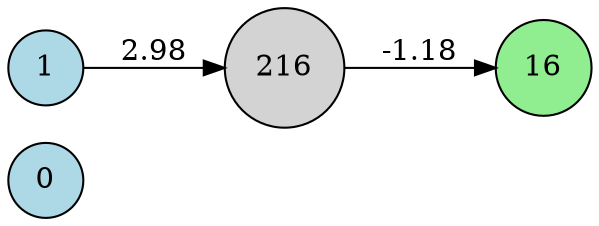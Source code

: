 digraph neat {
  rankdir=LR;
  node [shape=circle];
  node0 [label="0", style=filled, fillcolor=lightblue];
  node1 [label="1", style=filled, fillcolor=lightblue];
  node16 [label="16", style=filled, fillcolor=lightgreen];
  node216 [label="216", style=filled, fillcolor=lightgray];
  node1 -> node216 [label="2.98"];
  node216 -> node16 [label="-1.18"];
}
